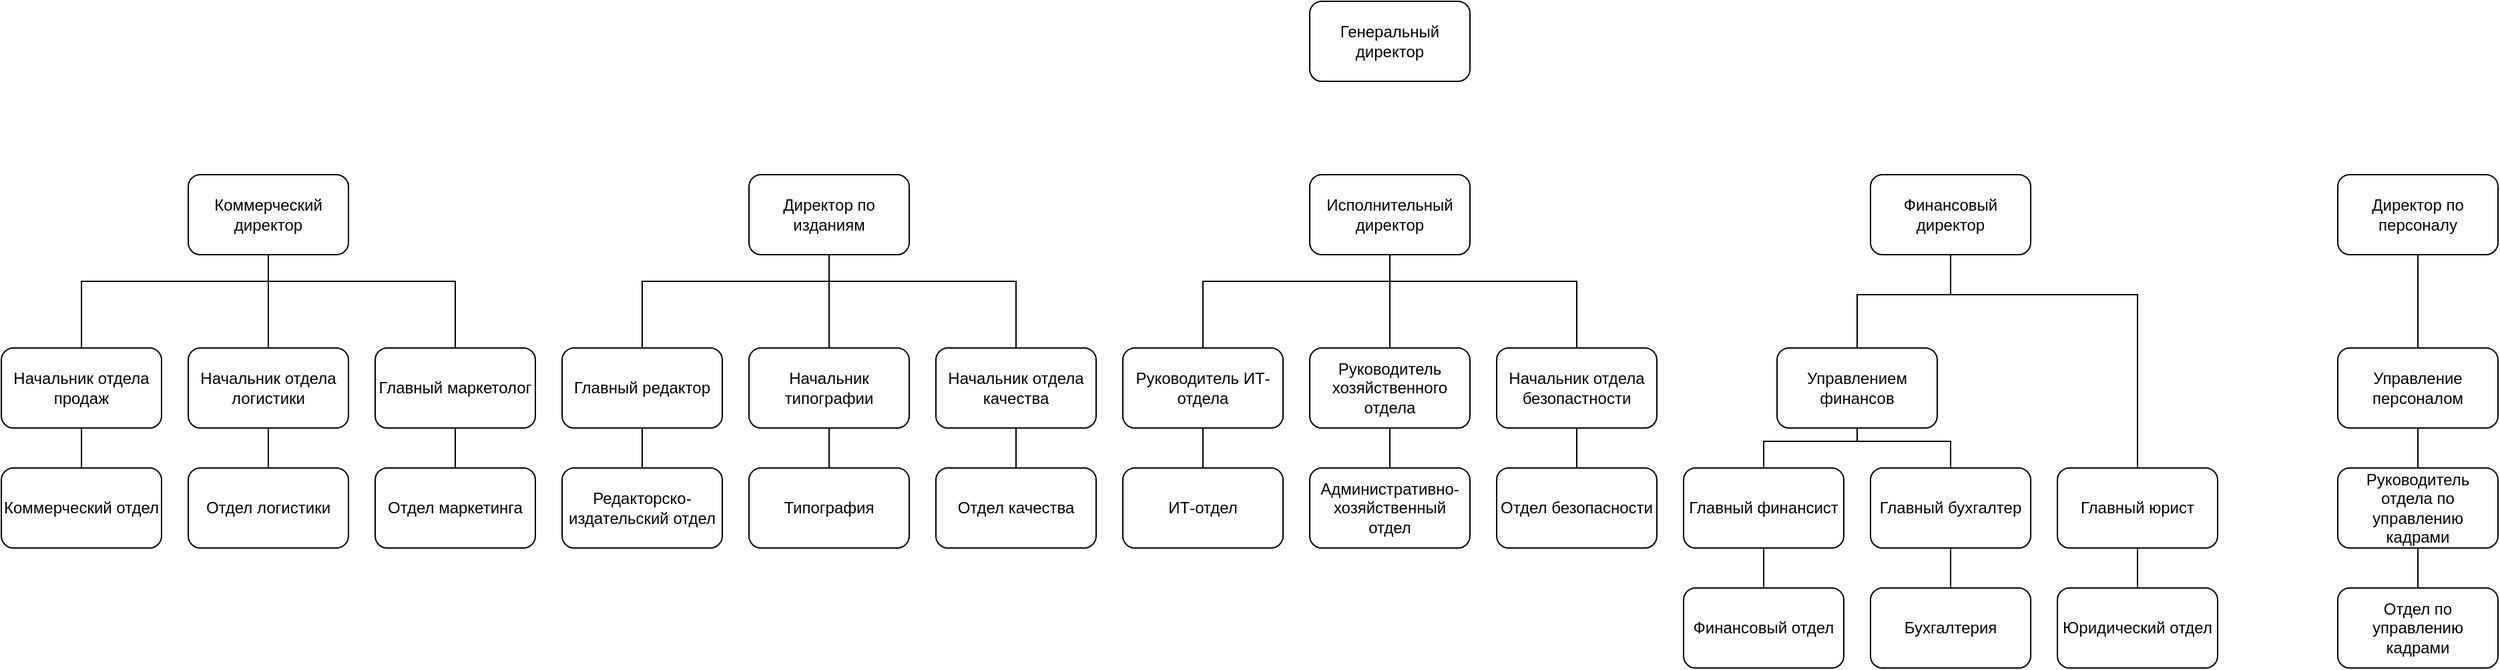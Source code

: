 <mxfile version="15.6.8" type="github">
  <diagram id="LY45CWP8MYa_v7S1A5Th" name="Page-1">
    <mxGraphModel dx="2875" dy="644" grid="1" gridSize="10" guides="1" tooltips="1" connect="1" arrows="1" fold="1" page="1" pageScale="1" pageWidth="1654" pageHeight="2336" math="0" shadow="0">
      <root>
        <mxCell id="0" />
        <mxCell id="1" parent="0" />
        <mxCell id="Z94Kni9D6emitr1n3o4W-1" value="Генеральный директор" style="rounded=1;whiteSpace=wrap;html=1;" vertex="1" parent="1">
          <mxGeometry x="860" y="270" width="120" height="60" as="geometry" />
        </mxCell>
        <mxCell id="Z94Kni9D6emitr1n3o4W-2" value="Коммерческий директор" style="rounded=1;whiteSpace=wrap;html=1;" vertex="1" parent="1">
          <mxGeometry x="20" y="400" width="120" height="60" as="geometry" />
        </mxCell>
        <mxCell id="Z94Kni9D6emitr1n3o4W-3" value="Директор по изданиям" style="rounded=1;whiteSpace=wrap;html=1;" vertex="1" parent="1">
          <mxGeometry x="440" y="400" width="120" height="60" as="geometry" />
        </mxCell>
        <mxCell id="Z94Kni9D6emitr1n3o4W-4" value="Исполнительный директор" style="rounded=1;whiteSpace=wrap;html=1;" vertex="1" parent="1">
          <mxGeometry x="860" y="400" width="120" height="60" as="geometry" />
        </mxCell>
        <mxCell id="Z94Kni9D6emitr1n3o4W-5" value="Финансовый директор" style="rounded=1;whiteSpace=wrap;html=1;" vertex="1" parent="1">
          <mxGeometry x="1280" y="400" width="120" height="60" as="geometry" />
        </mxCell>
        <mxCell id="Z94Kni9D6emitr1n3o4W-6" value="Директор по персоналу" style="rounded=1;whiteSpace=wrap;html=1;" vertex="1" parent="1">
          <mxGeometry x="1630" y="400" width="120" height="60" as="geometry" />
        </mxCell>
        <mxCell id="Z94Kni9D6emitr1n3o4W-7" value="Коммерческий отдел" style="rounded=1;whiteSpace=wrap;html=1;" vertex="1" parent="1">
          <mxGeometry x="-120" y="620" width="120" height="60" as="geometry" />
        </mxCell>
        <mxCell id="Z94Kni9D6emitr1n3o4W-8" value="Отдел логистики" style="rounded=1;whiteSpace=wrap;html=1;" vertex="1" parent="1">
          <mxGeometry x="20" y="620" width="120" height="60" as="geometry" />
        </mxCell>
        <mxCell id="Z94Kni9D6emitr1n3o4W-9" value="Отдел маркетинга" style="rounded=1;whiteSpace=wrap;html=1;" vertex="1" parent="1">
          <mxGeometry x="160" y="620" width="120" height="60" as="geometry" />
        </mxCell>
        <mxCell id="Z94Kni9D6emitr1n3o4W-10" value="Типография" style="rounded=1;whiteSpace=wrap;html=1;" vertex="1" parent="1">
          <mxGeometry x="440" y="620" width="120" height="60" as="geometry" />
        </mxCell>
        <mxCell id="Z94Kni9D6emitr1n3o4W-11" value="Редакторско-издательский отдел" style="rounded=1;whiteSpace=wrap;html=1;" vertex="1" parent="1">
          <mxGeometry x="300" y="620" width="120" height="60" as="geometry" />
        </mxCell>
        <mxCell id="Z94Kni9D6emitr1n3o4W-12" value="Отдел качества" style="rounded=1;whiteSpace=wrap;html=1;" vertex="1" parent="1">
          <mxGeometry x="580" y="620" width="120" height="60" as="geometry" />
        </mxCell>
        <mxCell id="Z94Kni9D6emitr1n3o4W-13" value="ИТ-отдел" style="rounded=1;whiteSpace=wrap;html=1;" vertex="1" parent="1">
          <mxGeometry x="720" y="620" width="120" height="60" as="geometry" />
        </mxCell>
        <mxCell id="Z94Kni9D6emitr1n3o4W-14" value="Административно-хозяйственный отдел" style="rounded=1;whiteSpace=wrap;html=1;" vertex="1" parent="1">
          <mxGeometry x="860" y="620" width="120" height="60" as="geometry" />
        </mxCell>
        <mxCell id="Z94Kni9D6emitr1n3o4W-15" value="Отдел безопасности" style="rounded=1;whiteSpace=wrap;html=1;" vertex="1" parent="1">
          <mxGeometry x="1000" y="620" width="120" height="60" as="geometry" />
        </mxCell>
        <mxCell id="Z94Kni9D6emitr1n3o4W-16" value="Финансовый отдел" style="rounded=1;whiteSpace=wrap;html=1;" vertex="1" parent="1">
          <mxGeometry x="1140" y="710" width="120" height="60" as="geometry" />
        </mxCell>
        <mxCell id="Z94Kni9D6emitr1n3o4W-17" value="Бухгалтерия" style="rounded=1;whiteSpace=wrap;html=1;" vertex="1" parent="1">
          <mxGeometry x="1280" y="710" width="120" height="60" as="geometry" />
        </mxCell>
        <mxCell id="Z94Kni9D6emitr1n3o4W-18" value="Юридический отдел" style="rounded=1;whiteSpace=wrap;html=1;" vertex="1" parent="1">
          <mxGeometry x="1420" y="710" width="120" height="60" as="geometry" />
        </mxCell>
        <mxCell id="Z94Kni9D6emitr1n3o4W-19" value="Управление персоналом" style="rounded=1;whiteSpace=wrap;html=1;" vertex="1" parent="1">
          <mxGeometry x="1630" y="530" width="120" height="60" as="geometry" />
        </mxCell>
        <mxCell id="Z94Kni9D6emitr1n3o4W-20" value="Отдел по управлению кадрами" style="rounded=1;whiteSpace=wrap;html=1;" vertex="1" parent="1">
          <mxGeometry x="1630" y="710" width="120" height="60" as="geometry" />
        </mxCell>
        <mxCell id="Z94Kni9D6emitr1n3o4W-21" value="Главный маркетолог" style="rounded=1;whiteSpace=wrap;html=1;" vertex="1" parent="1">
          <mxGeometry x="160" y="530" width="120" height="60" as="geometry" />
        </mxCell>
        <mxCell id="Z94Kni9D6emitr1n3o4W-22" value="Начальник отдела логистики" style="rounded=1;whiteSpace=wrap;html=1;" vertex="1" parent="1">
          <mxGeometry x="20" y="530" width="120" height="60" as="geometry" />
        </mxCell>
        <mxCell id="Z94Kni9D6emitr1n3o4W-23" value="Начальник отдела продаж" style="rounded=1;whiteSpace=wrap;html=1;" vertex="1" parent="1">
          <mxGeometry x="-120" y="530" width="120" height="60" as="geometry" />
        </mxCell>
        <mxCell id="Z94Kni9D6emitr1n3o4W-24" value="Главный редактор" style="rounded=1;whiteSpace=wrap;html=1;" vertex="1" parent="1">
          <mxGeometry x="300" y="530" width="120" height="60" as="geometry" />
        </mxCell>
        <mxCell id="Z94Kni9D6emitr1n3o4W-25" value="Начальник типографии" style="rounded=1;whiteSpace=wrap;html=1;" vertex="1" parent="1">
          <mxGeometry x="440" y="530" width="120" height="60" as="geometry" />
        </mxCell>
        <mxCell id="Z94Kni9D6emitr1n3o4W-26" value="Начальник отдела качества" style="rounded=1;whiteSpace=wrap;html=1;" vertex="1" parent="1">
          <mxGeometry x="580" y="530" width="120" height="60" as="geometry" />
        </mxCell>
        <mxCell id="Z94Kni9D6emitr1n3o4W-27" value="Руководитель ИТ-отдела" style="rounded=1;whiteSpace=wrap;html=1;" vertex="1" parent="1">
          <mxGeometry x="720" y="530" width="120" height="60" as="geometry" />
        </mxCell>
        <mxCell id="Z94Kni9D6emitr1n3o4W-28" value="Руководитель хозяйственного отдела" style="rounded=1;whiteSpace=wrap;html=1;" vertex="1" parent="1">
          <mxGeometry x="860" y="530" width="120" height="60" as="geometry" />
        </mxCell>
        <mxCell id="Z94Kni9D6emitr1n3o4W-29" value="Начальник отдела безопастности" style="rounded=1;whiteSpace=wrap;html=1;" vertex="1" parent="1">
          <mxGeometry x="1000" y="530" width="120" height="60" as="geometry" />
        </mxCell>
        <mxCell id="Z94Kni9D6emitr1n3o4W-30" value="Главный финансист" style="rounded=1;whiteSpace=wrap;html=1;" vertex="1" parent="1">
          <mxGeometry x="1140" y="620" width="120" height="60" as="geometry" />
        </mxCell>
        <mxCell id="Z94Kni9D6emitr1n3o4W-31" value="Главный бухгалтер" style="rounded=1;whiteSpace=wrap;html=1;" vertex="1" parent="1">
          <mxGeometry x="1280" y="620" width="120" height="60" as="geometry" />
        </mxCell>
        <mxCell id="Z94Kni9D6emitr1n3o4W-32" value="Главный юрист" style="rounded=1;whiteSpace=wrap;html=1;" vertex="1" parent="1">
          <mxGeometry x="1420" y="620" width="120" height="60" as="geometry" />
        </mxCell>
        <mxCell id="Z94Kni9D6emitr1n3o4W-33" value="Управлением финансов" style="rounded=1;whiteSpace=wrap;html=1;" vertex="1" parent="1">
          <mxGeometry x="1210" y="530" width="120" height="60" as="geometry" />
        </mxCell>
        <mxCell id="Z94Kni9D6emitr1n3o4W-34" value="Руководитель отдела по управлению кадрами" style="rounded=1;whiteSpace=wrap;html=1;" vertex="1" parent="1">
          <mxGeometry x="1630" y="620" width="120" height="60" as="geometry" />
        </mxCell>
        <mxCell id="Z94Kni9D6emitr1n3o4W-36" value="" style="endArrow=none;html=1;rounded=0;entryX=0.5;entryY=1;entryDx=0;entryDy=0;exitX=0.5;exitY=0;exitDx=0;exitDy=0;" edge="1" parent="1" source="Z94Kni9D6emitr1n3o4W-23" target="Z94Kni9D6emitr1n3o4W-2">
          <mxGeometry width="50" height="50" relative="1" as="geometry">
            <mxPoint x="-60" y="480" as="sourcePoint" />
            <mxPoint x="-35" y="430" as="targetPoint" />
            <Array as="points">
              <mxPoint x="-60" y="480" />
              <mxPoint x="80" y="480" />
            </Array>
          </mxGeometry>
        </mxCell>
        <mxCell id="Z94Kni9D6emitr1n3o4W-37" value="" style="endArrow=none;html=1;rounded=0;exitX=0.5;exitY=0;exitDx=0;exitDy=0;" edge="1" parent="1" source="Z94Kni9D6emitr1n3o4W-21">
          <mxGeometry width="50" height="50" relative="1" as="geometry">
            <mxPoint x="-50.0" y="540" as="sourcePoint" />
            <mxPoint x="80" y="460" as="targetPoint" />
            <Array as="points">
              <mxPoint x="220" y="480" />
              <mxPoint x="80" y="480" />
            </Array>
          </mxGeometry>
        </mxCell>
        <mxCell id="Z94Kni9D6emitr1n3o4W-38" value="" style="endArrow=none;html=1;rounded=0;entryX=0.5;entryY=1;entryDx=0;entryDy=0;exitX=0.5;exitY=0;exitDx=0;exitDy=0;" edge="1" parent="1" source="Z94Kni9D6emitr1n3o4W-22" target="Z94Kni9D6emitr1n3o4W-2">
          <mxGeometry width="50" height="50" relative="1" as="geometry">
            <mxPoint x="250" y="530" as="sourcePoint" />
            <mxPoint x="300" y="480" as="targetPoint" />
          </mxGeometry>
        </mxCell>
        <mxCell id="Z94Kni9D6emitr1n3o4W-39" value="" style="endArrow=none;html=1;rounded=0;entryX=0.5;entryY=1;entryDx=0;entryDy=0;exitX=0.5;exitY=0;exitDx=0;exitDy=0;" edge="1" parent="1" source="Z94Kni9D6emitr1n3o4W-7" target="Z94Kni9D6emitr1n3o4W-23">
          <mxGeometry width="50" height="50" relative="1" as="geometry">
            <mxPoint x="-260" y="660" as="sourcePoint" />
            <mxPoint x="-210" y="610" as="targetPoint" />
          </mxGeometry>
        </mxCell>
        <mxCell id="Z94Kni9D6emitr1n3o4W-40" value="" style="endArrow=none;html=1;rounded=0;entryX=0.5;entryY=1;entryDx=0;entryDy=0;exitX=0.5;exitY=0;exitDx=0;exitDy=0;" edge="1" parent="1" source="Z94Kni9D6emitr1n3o4W-8" target="Z94Kni9D6emitr1n3o4W-22">
          <mxGeometry width="50" height="50" relative="1" as="geometry">
            <mxPoint x="-10" y="750" as="sourcePoint" />
            <mxPoint x="40" y="700" as="targetPoint" />
          </mxGeometry>
        </mxCell>
        <mxCell id="Z94Kni9D6emitr1n3o4W-41" value="" style="endArrow=none;html=1;rounded=0;entryX=0.5;entryY=1;entryDx=0;entryDy=0;exitX=0.5;exitY=0;exitDx=0;exitDy=0;" edge="1" parent="1" source="Z94Kni9D6emitr1n3o4W-9" target="Z94Kni9D6emitr1n3o4W-21">
          <mxGeometry width="50" height="50" relative="1" as="geometry">
            <mxPoint x="140" y="750" as="sourcePoint" />
            <mxPoint x="190" y="700" as="targetPoint" />
          </mxGeometry>
        </mxCell>
        <mxCell id="Z94Kni9D6emitr1n3o4W-42" value="" style="endArrow=none;html=1;rounded=0;entryX=0.5;entryY=1;entryDx=0;entryDy=0;exitX=0.5;exitY=0;exitDx=0;exitDy=0;" edge="1" parent="1">
          <mxGeometry width="50" height="50" relative="1" as="geometry">
            <mxPoint x="360" y="530" as="sourcePoint" />
            <mxPoint x="500" y="460" as="targetPoint" />
            <Array as="points">
              <mxPoint x="360" y="480" />
              <mxPoint x="500" y="480" />
            </Array>
          </mxGeometry>
        </mxCell>
        <mxCell id="Z94Kni9D6emitr1n3o4W-43" value="" style="endArrow=none;html=1;rounded=0;exitX=0.5;exitY=0;exitDx=0;exitDy=0;" edge="1" parent="1">
          <mxGeometry width="50" height="50" relative="1" as="geometry">
            <mxPoint x="640" y="530" as="sourcePoint" />
            <mxPoint x="500" y="460" as="targetPoint" />
            <Array as="points">
              <mxPoint x="640" y="480" />
              <mxPoint x="500" y="480" />
            </Array>
          </mxGeometry>
        </mxCell>
        <mxCell id="Z94Kni9D6emitr1n3o4W-44" value="" style="endArrow=none;html=1;rounded=0;entryX=0.5;entryY=1;entryDx=0;entryDy=0;exitX=0.5;exitY=0;exitDx=0;exitDy=0;" edge="1" parent="1">
          <mxGeometry width="50" height="50" relative="1" as="geometry">
            <mxPoint x="500" y="530" as="sourcePoint" />
            <mxPoint x="500" y="460" as="targetPoint" />
          </mxGeometry>
        </mxCell>
        <mxCell id="Z94Kni9D6emitr1n3o4W-45" value="" style="endArrow=none;html=1;rounded=0;entryX=0.5;entryY=1;entryDx=0;entryDy=0;exitX=0.5;exitY=0;exitDx=0;exitDy=0;" edge="1" parent="1">
          <mxGeometry width="50" height="50" relative="1" as="geometry">
            <mxPoint x="780" y="530" as="sourcePoint" />
            <mxPoint x="920" y="460" as="targetPoint" />
            <Array as="points">
              <mxPoint x="780" y="480" />
              <mxPoint x="920" y="480" />
            </Array>
          </mxGeometry>
        </mxCell>
        <mxCell id="Z94Kni9D6emitr1n3o4W-46" value="" style="endArrow=none;html=1;rounded=0;exitX=0.5;exitY=0;exitDx=0;exitDy=0;" edge="1" parent="1">
          <mxGeometry width="50" height="50" relative="1" as="geometry">
            <mxPoint x="1060" y="530" as="sourcePoint" />
            <mxPoint x="920" y="460" as="targetPoint" />
            <Array as="points">
              <mxPoint x="1060" y="480" />
              <mxPoint x="920" y="480" />
            </Array>
          </mxGeometry>
        </mxCell>
        <mxCell id="Z94Kni9D6emitr1n3o4W-47" value="" style="endArrow=none;html=1;rounded=0;entryX=0.5;entryY=1;entryDx=0;entryDy=0;exitX=0.5;exitY=0;exitDx=0;exitDy=0;" edge="1" parent="1">
          <mxGeometry width="50" height="50" relative="1" as="geometry">
            <mxPoint x="920" y="530" as="sourcePoint" />
            <mxPoint x="920" y="460" as="targetPoint" />
          </mxGeometry>
        </mxCell>
        <mxCell id="Z94Kni9D6emitr1n3o4W-48" value="" style="endArrow=none;html=1;rounded=0;entryX=0.5;entryY=1;entryDx=0;entryDy=0;exitX=0.5;exitY=0;exitDx=0;exitDy=0;" edge="1" parent="1" source="Z94Kni9D6emitr1n3o4W-11" target="Z94Kni9D6emitr1n3o4W-24">
          <mxGeometry width="50" height="50" relative="1" as="geometry">
            <mxPoint x="330" y="800" as="sourcePoint" />
            <mxPoint x="380" y="750" as="targetPoint" />
          </mxGeometry>
        </mxCell>
        <mxCell id="Z94Kni9D6emitr1n3o4W-49" value="" style="endArrow=none;html=1;rounded=0;entryX=0.5;entryY=1;entryDx=0;entryDy=0;exitX=0.5;exitY=0;exitDx=0;exitDy=0;" edge="1" parent="1" source="Z94Kni9D6emitr1n3o4W-10" target="Z94Kni9D6emitr1n3o4W-25">
          <mxGeometry width="50" height="50" relative="1" as="geometry">
            <mxPoint x="430" y="780" as="sourcePoint" />
            <mxPoint x="480" y="730" as="targetPoint" />
          </mxGeometry>
        </mxCell>
        <mxCell id="Z94Kni9D6emitr1n3o4W-50" value="" style="endArrow=none;html=1;rounded=0;entryX=0.5;entryY=1;entryDx=0;entryDy=0;exitX=0.5;exitY=0;exitDx=0;exitDy=0;" edge="1" parent="1" source="Z94Kni9D6emitr1n3o4W-12" target="Z94Kni9D6emitr1n3o4W-26">
          <mxGeometry width="50" height="50" relative="1" as="geometry">
            <mxPoint x="570" y="740" as="sourcePoint" />
            <mxPoint x="620" y="690" as="targetPoint" />
          </mxGeometry>
        </mxCell>
        <mxCell id="Z94Kni9D6emitr1n3o4W-51" value="" style="endArrow=none;html=1;rounded=0;entryX=0.5;entryY=1;entryDx=0;entryDy=0;exitX=0.5;exitY=0;exitDx=0;exitDy=0;" edge="1" parent="1" source="Z94Kni9D6emitr1n3o4W-13" target="Z94Kni9D6emitr1n3o4W-27">
          <mxGeometry width="50" height="50" relative="1" as="geometry">
            <mxPoint x="750" y="770" as="sourcePoint" />
            <mxPoint x="800" y="720" as="targetPoint" />
          </mxGeometry>
        </mxCell>
        <mxCell id="Z94Kni9D6emitr1n3o4W-52" value="" style="endArrow=none;html=1;rounded=0;entryX=0.5;entryY=1;entryDx=0;entryDy=0;exitX=0.5;exitY=0;exitDx=0;exitDy=0;" edge="1" parent="1" source="Z94Kni9D6emitr1n3o4W-14" target="Z94Kni9D6emitr1n3o4W-28">
          <mxGeometry width="50" height="50" relative="1" as="geometry">
            <mxPoint x="860" y="760" as="sourcePoint" />
            <mxPoint x="910" y="710" as="targetPoint" />
          </mxGeometry>
        </mxCell>
        <mxCell id="Z94Kni9D6emitr1n3o4W-53" value="" style="endArrow=none;html=1;rounded=0;entryX=0.5;entryY=1;entryDx=0;entryDy=0;exitX=0.5;exitY=0;exitDx=0;exitDy=0;" edge="1" parent="1" source="Z94Kni9D6emitr1n3o4W-15" target="Z94Kni9D6emitr1n3o4W-29">
          <mxGeometry width="50" height="50" relative="1" as="geometry">
            <mxPoint x="940" y="740" as="sourcePoint" />
            <mxPoint x="990" y="690" as="targetPoint" />
          </mxGeometry>
        </mxCell>
        <mxCell id="Z94Kni9D6emitr1n3o4W-54" value="" style="endArrow=none;html=1;rounded=0;entryX=0.5;entryY=1;entryDx=0;entryDy=0;exitX=0.5;exitY=0;exitDx=0;exitDy=0;" edge="1" parent="1" source="Z94Kni9D6emitr1n3o4W-33" target="Z94Kni9D6emitr1n3o4W-5">
          <mxGeometry width="50" height="50" relative="1" as="geometry">
            <mxPoint x="1370" y="540" as="sourcePoint" />
            <mxPoint x="1420" y="490" as="targetPoint" />
            <Array as="points">
              <mxPoint x="1270" y="490" />
              <mxPoint x="1340" y="490" />
            </Array>
          </mxGeometry>
        </mxCell>
        <mxCell id="Z94Kni9D6emitr1n3o4W-55" value="" style="endArrow=none;html=1;rounded=0;entryX=0.5;entryY=1;entryDx=0;entryDy=0;exitX=0.5;exitY=0;exitDx=0;exitDy=0;" edge="1" parent="1" source="Z94Kni9D6emitr1n3o4W-32" target="Z94Kni9D6emitr1n3o4W-5">
          <mxGeometry width="50" height="50" relative="1" as="geometry">
            <mxPoint x="1390" y="550" as="sourcePoint" />
            <mxPoint x="1440" y="500" as="targetPoint" />
            <Array as="points">
              <mxPoint x="1480" y="490" />
              <mxPoint x="1340" y="490" />
            </Array>
          </mxGeometry>
        </mxCell>
        <mxCell id="Z94Kni9D6emitr1n3o4W-56" value="" style="endArrow=none;html=1;rounded=0;entryX=0.5;entryY=1;entryDx=0;entryDy=0;exitX=0.5;exitY=0;exitDx=0;exitDy=0;" edge="1" parent="1" source="Z94Kni9D6emitr1n3o4W-30" target="Z94Kni9D6emitr1n3o4W-33">
          <mxGeometry width="50" height="50" relative="1" as="geometry">
            <mxPoint x="1050" y="790" as="sourcePoint" />
            <mxPoint x="1100" y="740" as="targetPoint" />
            <Array as="points">
              <mxPoint x="1200" y="600" />
              <mxPoint x="1270" y="600" />
            </Array>
          </mxGeometry>
        </mxCell>
        <mxCell id="Z94Kni9D6emitr1n3o4W-57" value="" style="endArrow=none;html=1;rounded=0;entryX=0.5;entryY=1;entryDx=0;entryDy=0;exitX=0.5;exitY=0;exitDx=0;exitDy=0;" edge="1" parent="1" source="Z94Kni9D6emitr1n3o4W-31" target="Z94Kni9D6emitr1n3o4W-33">
          <mxGeometry width="50" height="50" relative="1" as="geometry">
            <mxPoint x="1350" y="620" as="sourcePoint" />
            <mxPoint x="1400" y="570" as="targetPoint" />
            <Array as="points">
              <mxPoint x="1340" y="600" />
              <mxPoint x="1270" y="600" />
            </Array>
          </mxGeometry>
        </mxCell>
        <mxCell id="Z94Kni9D6emitr1n3o4W-58" value="" style="endArrow=none;html=1;rounded=0;entryX=0.5;entryY=1;entryDx=0;entryDy=0;exitX=0.5;exitY=0;exitDx=0;exitDy=0;" edge="1" parent="1" source="Z94Kni9D6emitr1n3o4W-16" target="Z94Kni9D6emitr1n3o4W-30">
          <mxGeometry width="50" height="50" relative="1" as="geometry">
            <mxPoint x="1090" y="770" as="sourcePoint" />
            <mxPoint x="1140" y="720" as="targetPoint" />
          </mxGeometry>
        </mxCell>
        <mxCell id="Z94Kni9D6emitr1n3o4W-59" value="" style="endArrow=none;html=1;rounded=0;entryX=0.5;entryY=1;entryDx=0;entryDy=0;exitX=0.5;exitY=0;exitDx=0;exitDy=0;" edge="1" parent="1" source="Z94Kni9D6emitr1n3o4W-17" target="Z94Kni9D6emitr1n3o4W-31">
          <mxGeometry width="50" height="50" relative="1" as="geometry">
            <mxPoint x="1270" y="740" as="sourcePoint" />
            <mxPoint x="1320" y="690" as="targetPoint" />
          </mxGeometry>
        </mxCell>
        <mxCell id="Z94Kni9D6emitr1n3o4W-60" value="" style="endArrow=none;html=1;rounded=0;entryX=0.5;entryY=1;entryDx=0;entryDy=0;exitX=0.5;exitY=0;exitDx=0;exitDy=0;" edge="1" parent="1" source="Z94Kni9D6emitr1n3o4W-18" target="Z94Kni9D6emitr1n3o4W-32">
          <mxGeometry width="50" height="50" relative="1" as="geometry">
            <mxPoint x="1550" y="740" as="sourcePoint" />
            <mxPoint x="1600" y="690" as="targetPoint" />
          </mxGeometry>
        </mxCell>
        <mxCell id="Z94Kni9D6emitr1n3o4W-62" value="" style="endArrow=none;html=1;rounded=0;entryX=0.5;entryY=1;entryDx=0;entryDy=0;exitX=0.5;exitY=0;exitDx=0;exitDy=0;" edge="1" parent="1" source="Z94Kni9D6emitr1n3o4W-19" target="Z94Kni9D6emitr1n3o4W-6">
          <mxGeometry width="50" height="50" relative="1" as="geometry">
            <mxPoint x="1760" y="530" as="sourcePoint" />
            <mxPoint x="1810" y="480" as="targetPoint" />
          </mxGeometry>
        </mxCell>
        <mxCell id="Z94Kni9D6emitr1n3o4W-63" value="" style="endArrow=none;html=1;rounded=0;entryX=0.5;entryY=1;entryDx=0;entryDy=0;exitX=0.5;exitY=0;exitDx=0;exitDy=0;" edge="1" parent="1" source="Z94Kni9D6emitr1n3o4W-34" target="Z94Kni9D6emitr1n3o4W-19">
          <mxGeometry width="50" height="50" relative="1" as="geometry">
            <mxPoint x="1800" y="650" as="sourcePoint" />
            <mxPoint x="1850" y="600" as="targetPoint" />
          </mxGeometry>
        </mxCell>
        <mxCell id="Z94Kni9D6emitr1n3o4W-64" value="" style="endArrow=none;html=1;rounded=0;entryX=0.5;entryY=1;entryDx=0;entryDy=0;exitX=0.5;exitY=0;exitDx=0;exitDy=0;" edge="1" parent="1" source="Z94Kni9D6emitr1n3o4W-20" target="Z94Kni9D6emitr1n3o4W-34">
          <mxGeometry width="50" height="50" relative="1" as="geometry">
            <mxPoint x="1760" y="730" as="sourcePoint" />
            <mxPoint x="1810" y="680" as="targetPoint" />
          </mxGeometry>
        </mxCell>
      </root>
    </mxGraphModel>
  </diagram>
</mxfile>
